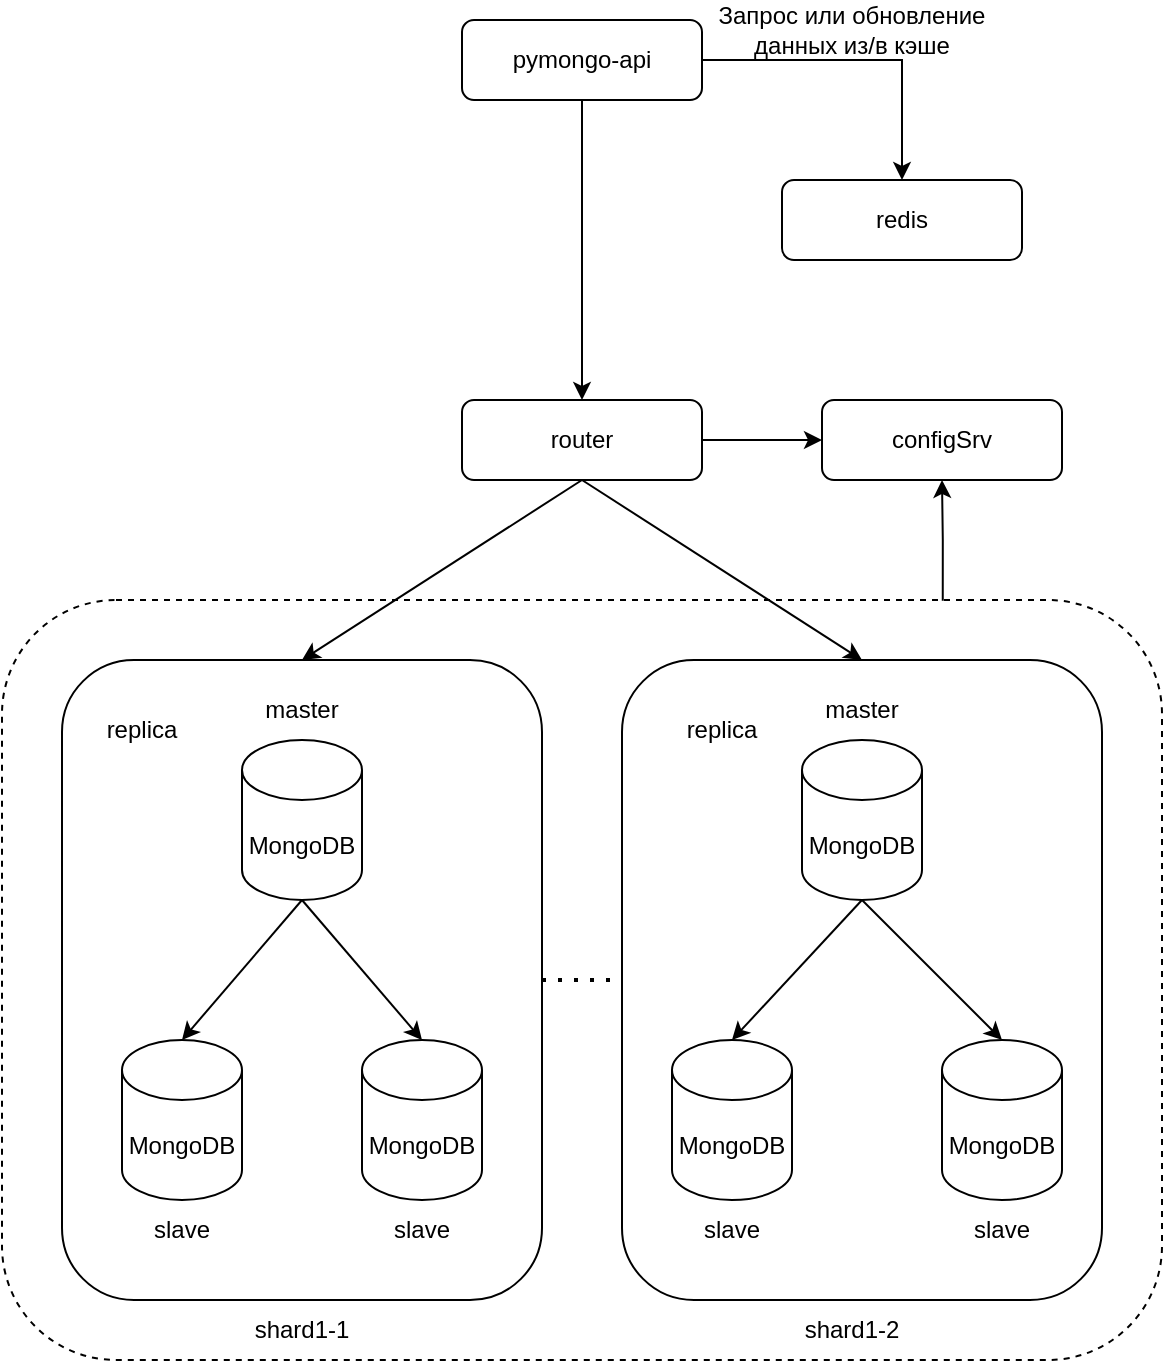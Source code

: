 <mxfile version="24.7.17" pages="4">
  <diagram id="PDf9k8w7k3fXTnSEPTR6" name="cache">
    <mxGraphModel dx="1010" dy="732" grid="1" gridSize="10" guides="1" tooltips="1" connect="1" arrows="1" fold="1" page="1" pageScale="1" pageWidth="827" pageHeight="1169" math="0" shadow="0">
      <root>
        <mxCell id="0" />
        <mxCell id="1" parent="0" />
        <mxCell id="kqhExnSUyRJDQS8LttIm-1" value="" style="rounded=1;whiteSpace=wrap;html=1;dashed=1;" parent="1" vertex="1">
          <mxGeometry x="124" y="545" width="580" height="380" as="geometry" />
        </mxCell>
        <mxCell id="kqhExnSUyRJDQS8LttIm-2" value="" style="rounded=1;whiteSpace=wrap;html=1;" parent="1" vertex="1">
          <mxGeometry x="154" y="575" width="240" height="320" as="geometry" />
        </mxCell>
        <mxCell id="kqhExnSUyRJDQS8LttIm-3" value="MongoDB" style="shape=cylinder3;whiteSpace=wrap;html=1;boundedLbl=1;backgroundOutline=1;size=15;" parent="1" vertex="1">
          <mxGeometry x="244" y="615" width="60" height="80" as="geometry" />
        </mxCell>
        <mxCell id="kqhExnSUyRJDQS8LttIm-4" value="pymongo-api" style="rounded=1;whiteSpace=wrap;html=1;" parent="1" vertex="1">
          <mxGeometry x="354" y="255" width="120" height="40" as="geometry" />
        </mxCell>
        <mxCell id="kqhExnSUyRJDQS8LttIm-5" value="configSrv" style="rounded=1;whiteSpace=wrap;html=1;" parent="1" vertex="1">
          <mxGeometry x="534" y="445" width="120" height="40" as="geometry" />
        </mxCell>
        <mxCell id="kqhExnSUyRJDQS8LttIm-6" value="router" style="rounded=1;whiteSpace=wrap;html=1;" parent="1" vertex="1">
          <mxGeometry x="354" y="445" width="120" height="40" as="geometry" />
        </mxCell>
        <mxCell id="kqhExnSUyRJDQS8LttIm-7" value="" style="endArrow=classic;html=1;rounded=0;exitX=0.5;exitY=1;exitDx=0;exitDy=0;entryX=0.5;entryY=0;entryDx=0;entryDy=0;" parent="1" source="kqhExnSUyRJDQS8LttIm-4" target="kqhExnSUyRJDQS8LttIm-6" edge="1">
          <mxGeometry width="50" height="50" relative="1" as="geometry">
            <mxPoint x="494" y="310" as="sourcePoint" />
            <mxPoint x="364" y="400" as="targetPoint" />
          </mxGeometry>
        </mxCell>
        <mxCell id="kqhExnSUyRJDQS8LttIm-8" value="" style="endArrow=classic;html=1;rounded=0;exitX=0.5;exitY=1;exitDx=0;exitDy=0;entryX=0.5;entryY=0;entryDx=0;entryDy=0;" parent="1" source="kqhExnSUyRJDQS8LttIm-6" target="kqhExnSUyRJDQS8LttIm-2" edge="1">
          <mxGeometry width="50" height="50" relative="1" as="geometry">
            <mxPoint x="334" y="415" as="sourcePoint" />
            <mxPoint x="404" y="475" as="targetPoint" />
          </mxGeometry>
        </mxCell>
        <mxCell id="kqhExnSUyRJDQS8LttIm-9" value="" style="endArrow=classic;html=1;rounded=0;exitX=0.5;exitY=1;exitDx=0;exitDy=0;entryX=0.5;entryY=0;entryDx=0;entryDy=0;" parent="1" source="kqhExnSUyRJDQS8LttIm-6" target="kqhExnSUyRJDQS8LttIm-22" edge="1">
          <mxGeometry width="50" height="50" relative="1" as="geometry">
            <mxPoint x="533.5" y="435" as="sourcePoint" />
            <mxPoint x="484" y="475" as="targetPoint" />
          </mxGeometry>
        </mxCell>
        <mxCell id="kqhExnSUyRJDQS8LttIm-10" value="" style="endArrow=classic;html=1;rounded=0;exitX=1;exitY=0.5;exitDx=0;exitDy=0;entryX=0;entryY=0.5;entryDx=0;entryDy=0;" parent="1" source="kqhExnSUyRJDQS8LttIm-6" target="kqhExnSUyRJDQS8LttIm-5" edge="1">
          <mxGeometry width="50" height="50" relative="1" as="geometry">
            <mxPoint x="624" y="455" as="sourcePoint" />
            <mxPoint x="674" y="405" as="targetPoint" />
          </mxGeometry>
        </mxCell>
        <mxCell id="kqhExnSUyRJDQS8LttIm-11" value="" style="endArrow=classic;html=1;rounded=0;entryX=0.5;entryY=1;entryDx=0;entryDy=0;edgeStyle=orthogonalEdgeStyle;exitX=0.811;exitY=0.001;exitDx=0;exitDy=0;exitPerimeter=0;" parent="1" source="kqhExnSUyRJDQS8LttIm-1" target="kqhExnSUyRJDQS8LttIm-5" edge="1">
          <mxGeometry width="50" height="50" relative="1" as="geometry">
            <mxPoint x="594" y="515" as="sourcePoint" />
            <mxPoint x="764" y="485" as="targetPoint" />
          </mxGeometry>
        </mxCell>
        <mxCell id="kqhExnSUyRJDQS8LttIm-12" value="" style="endArrow=none;dashed=1;html=1;dashPattern=1 3;strokeWidth=2;rounded=0;entryX=0;entryY=0.5;entryDx=0;entryDy=0;exitX=1;exitY=0.5;exitDx=0;exitDy=0;" parent="1" source="kqhExnSUyRJDQS8LttIm-2" target="kqhExnSUyRJDQS8LttIm-22" edge="1">
          <mxGeometry width="50" height="50" relative="1" as="geometry">
            <mxPoint x="394" y="735" as="sourcePoint" />
            <mxPoint x="424" y="735" as="targetPoint" />
          </mxGeometry>
        </mxCell>
        <mxCell id="kqhExnSUyRJDQS8LttIm-13" value="shard1-1" style="text;html=1;align=center;verticalAlign=middle;whiteSpace=wrap;rounded=0;" parent="1" vertex="1">
          <mxGeometry x="244" y="895" width="60" height="30" as="geometry" />
        </mxCell>
        <mxCell id="kqhExnSUyRJDQS8LttIm-14" value="shard1-2" style="text;html=1;align=center;verticalAlign=middle;whiteSpace=wrap;rounded=0;" parent="1" vertex="1">
          <mxGeometry x="519" y="895" width="60" height="30" as="geometry" />
        </mxCell>
        <mxCell id="kqhExnSUyRJDQS8LttIm-15" value="MongoDB" style="shape=cylinder3;whiteSpace=wrap;html=1;boundedLbl=1;backgroundOutline=1;size=15;" parent="1" vertex="1">
          <mxGeometry x="184" y="765" width="60" height="80" as="geometry" />
        </mxCell>
        <mxCell id="kqhExnSUyRJDQS8LttIm-16" value="MongoDB" style="shape=cylinder3;whiteSpace=wrap;html=1;boundedLbl=1;backgroundOutline=1;size=15;" parent="1" vertex="1">
          <mxGeometry x="304" y="765" width="60" height="80" as="geometry" />
        </mxCell>
        <mxCell id="kqhExnSUyRJDQS8LttIm-17" value="master" style="text;html=1;align=center;verticalAlign=middle;whiteSpace=wrap;rounded=0;" parent="1" vertex="1">
          <mxGeometry x="244" y="585" width="60" height="30" as="geometry" />
        </mxCell>
        <mxCell id="kqhExnSUyRJDQS8LttIm-18" value="slave" style="text;html=1;align=center;verticalAlign=middle;whiteSpace=wrap;rounded=0;" parent="1" vertex="1">
          <mxGeometry x="184" y="845" width="60" height="30" as="geometry" />
        </mxCell>
        <mxCell id="kqhExnSUyRJDQS8LttIm-19" value="slave" style="text;html=1;align=center;verticalAlign=middle;whiteSpace=wrap;rounded=0;" parent="1" vertex="1">
          <mxGeometry x="304" y="845" width="60" height="30" as="geometry" />
        </mxCell>
        <mxCell id="kqhExnSUyRJDQS8LttIm-20" value="" style="endArrow=classic;html=1;rounded=0;exitX=0.5;exitY=1;exitDx=0;exitDy=0;exitPerimeter=0;entryX=0.5;entryY=0;entryDx=0;entryDy=0;entryPerimeter=0;" parent="1" source="kqhExnSUyRJDQS8LttIm-3" target="kqhExnSUyRJDQS8LttIm-15" edge="1">
          <mxGeometry width="50" height="50" relative="1" as="geometry">
            <mxPoint x="264" y="775" as="sourcePoint" />
            <mxPoint x="314" y="725" as="targetPoint" />
          </mxGeometry>
        </mxCell>
        <mxCell id="kqhExnSUyRJDQS8LttIm-21" value="" style="endArrow=classic;html=1;rounded=0;exitX=0.5;exitY=1;exitDx=0;exitDy=0;exitPerimeter=0;entryX=0.5;entryY=0;entryDx=0;entryDy=0;entryPerimeter=0;" parent="1" source="kqhExnSUyRJDQS8LttIm-3" target="kqhExnSUyRJDQS8LttIm-16" edge="1">
          <mxGeometry width="50" height="50" relative="1" as="geometry">
            <mxPoint x="314" y="715" as="sourcePoint" />
            <mxPoint x="254" y="795" as="targetPoint" />
          </mxGeometry>
        </mxCell>
        <mxCell id="kqhExnSUyRJDQS8LttIm-22" value="" style="rounded=1;whiteSpace=wrap;html=1;" parent="1" vertex="1">
          <mxGeometry x="434" y="575" width="240" height="320" as="geometry" />
        </mxCell>
        <mxCell id="kqhExnSUyRJDQS8LttIm-23" value="MongoDB" style="shape=cylinder3;whiteSpace=wrap;html=1;boundedLbl=1;backgroundOutline=1;size=15;" parent="1" vertex="1">
          <mxGeometry x="524" y="615" width="60" height="80" as="geometry" />
        </mxCell>
        <mxCell id="kqhExnSUyRJDQS8LttIm-24" value="MongoDB" style="shape=cylinder3;whiteSpace=wrap;html=1;boundedLbl=1;backgroundOutline=1;size=15;" parent="1" vertex="1">
          <mxGeometry x="459" y="765" width="60" height="80" as="geometry" />
        </mxCell>
        <mxCell id="kqhExnSUyRJDQS8LttIm-25" value="MongoDB" style="shape=cylinder3;whiteSpace=wrap;html=1;boundedLbl=1;backgroundOutline=1;size=15;" parent="1" vertex="1">
          <mxGeometry x="594" y="765" width="60" height="80" as="geometry" />
        </mxCell>
        <mxCell id="kqhExnSUyRJDQS8LttIm-26" value="master" style="text;html=1;align=center;verticalAlign=middle;whiteSpace=wrap;rounded=0;" parent="1" vertex="1">
          <mxGeometry x="524" y="585" width="60" height="30" as="geometry" />
        </mxCell>
        <mxCell id="kqhExnSUyRJDQS8LttIm-27" value="slave" style="text;html=1;align=center;verticalAlign=middle;whiteSpace=wrap;rounded=0;" parent="1" vertex="1">
          <mxGeometry x="459" y="845" width="60" height="30" as="geometry" />
        </mxCell>
        <mxCell id="kqhExnSUyRJDQS8LttIm-28" value="slave" style="text;html=1;align=center;verticalAlign=middle;whiteSpace=wrap;rounded=0;" parent="1" vertex="1">
          <mxGeometry x="594" y="845" width="60" height="30" as="geometry" />
        </mxCell>
        <mxCell id="kqhExnSUyRJDQS8LttIm-29" value="" style="endArrow=classic;html=1;rounded=0;exitX=0.5;exitY=1;exitDx=0;exitDy=0;exitPerimeter=0;entryX=0.5;entryY=0;entryDx=0;entryDy=0;entryPerimeter=0;" parent="1" source="kqhExnSUyRJDQS8LttIm-23" target="kqhExnSUyRJDQS8LttIm-24" edge="1">
          <mxGeometry width="50" height="50" relative="1" as="geometry">
            <mxPoint x="549" y="765" as="sourcePoint" />
            <mxPoint x="599" y="715" as="targetPoint" />
          </mxGeometry>
        </mxCell>
        <mxCell id="kqhExnSUyRJDQS8LttIm-30" value="" style="endArrow=classic;html=1;rounded=0;exitX=0.5;exitY=1;exitDx=0;exitDy=0;exitPerimeter=0;entryX=0.5;entryY=0;entryDx=0;entryDy=0;entryPerimeter=0;" parent="1" source="kqhExnSUyRJDQS8LttIm-23" target="kqhExnSUyRJDQS8LttIm-25" edge="1">
          <mxGeometry width="50" height="50" relative="1" as="geometry">
            <mxPoint x="599" y="705" as="sourcePoint" />
            <mxPoint x="539" y="785" as="targetPoint" />
          </mxGeometry>
        </mxCell>
        <mxCell id="kqhExnSUyRJDQS8LttIm-31" value="replica" style="text;html=1;align=center;verticalAlign=middle;whiteSpace=wrap;rounded=0;" parent="1" vertex="1">
          <mxGeometry x="164" y="595" width="60" height="30" as="geometry" />
        </mxCell>
        <mxCell id="kqhExnSUyRJDQS8LttIm-32" value="replica" style="text;html=1;align=center;verticalAlign=middle;whiteSpace=wrap;rounded=0;" parent="1" vertex="1">
          <mxGeometry x="454" y="595" width="60" height="30" as="geometry" />
        </mxCell>
        <mxCell id="kqhExnSUyRJDQS8LttIm-33" value="redis" style="rounded=1;whiteSpace=wrap;html=1;" parent="1" vertex="1">
          <mxGeometry x="514" y="335" width="120" height="40" as="geometry" />
        </mxCell>
        <mxCell id="kqhExnSUyRJDQS8LttIm-36" value="" style="endArrow=classic;html=1;rounded=0;entryX=0.5;entryY=0;entryDx=0;entryDy=0;edgeStyle=orthogonalEdgeStyle;exitX=1;exitY=0.5;exitDx=0;exitDy=0;" parent="1" source="kqhExnSUyRJDQS8LttIm-4" target="kqhExnSUyRJDQS8LttIm-33" edge="1">
          <mxGeometry width="50" height="50" relative="1" as="geometry">
            <mxPoint x="704" y="425" as="sourcePoint" />
            <mxPoint x="704" y="365" as="targetPoint" />
          </mxGeometry>
        </mxCell>
        <mxCell id="kqhExnSUyRJDQS8LttIm-37" value="Запрос или обновление данных из/в кэше" style="text;html=1;align=center;verticalAlign=middle;whiteSpace=wrap;rounded=0;" parent="1" vertex="1">
          <mxGeometry x="474" y="245" width="150" height="30" as="geometry" />
        </mxCell>
      </root>
    </mxGraphModel>
  </diagram>
  <diagram id="7528Rn3QirwtUqB7XDrQ" name="replica">
    <mxGraphModel dx="2813" dy="1207" grid="1" gridSize="10" guides="1" tooltips="1" connect="1" arrows="1" fold="1" page="1" pageScale="1" pageWidth="827" pageHeight="1169" math="0" shadow="0">
      <root>
        <mxCell id="0" />
        <mxCell id="1" parent="0" />
        <mxCell id="5W4gGsyxZHEPRXtkc3L3-33" value="" style="rounded=1;whiteSpace=wrap;html=1;dashed=1;" vertex="1" parent="1">
          <mxGeometry x="124" y="550" width="580" height="370" as="geometry" />
        </mxCell>
        <mxCell id="iUdPSWJybZnCD5FLrFZx-14" value="" style="rounded=1;whiteSpace=wrap;html=1;" vertex="1" parent="1">
          <mxGeometry x="154" y="570" width="240" height="320" as="geometry" />
        </mxCell>
        <mxCell id="5W4gGsyxZHEPRXtkc3L3-1" value="MongoDB" style="shape=cylinder3;whiteSpace=wrap;html=1;boundedLbl=1;backgroundOutline=1;size=15;" vertex="1" parent="1">
          <mxGeometry x="244" y="610" width="60" height="80" as="geometry" />
        </mxCell>
        <mxCell id="5W4gGsyxZHEPRXtkc3L3-2" value="pymongo-api" style="rounded=1;whiteSpace=wrap;html=1;" vertex="1" parent="1">
          <mxGeometry x="354" y="250" width="120" height="40" as="geometry" />
        </mxCell>
        <mxCell id="5W4gGsyxZHEPRXtkc3L3-3" value="configSrv" style="rounded=1;whiteSpace=wrap;html=1;" vertex="1" parent="1">
          <mxGeometry x="534" y="370" width="120" height="40" as="geometry" />
        </mxCell>
        <mxCell id="5W4gGsyxZHEPRXtkc3L3-4" value="router" style="rounded=1;whiteSpace=wrap;html=1;" vertex="1" parent="1">
          <mxGeometry x="354" y="370" width="120" height="40" as="geometry" />
        </mxCell>
        <mxCell id="5W4gGsyxZHEPRXtkc3L3-5" value="" style="endArrow=classic;html=1;rounded=0;exitX=0.5;exitY=1;exitDx=0;exitDy=0;entryX=0.5;entryY=0;entryDx=0;entryDy=0;" edge="1" parent="1" source="5W4gGsyxZHEPRXtkc3L3-2" target="5W4gGsyxZHEPRXtkc3L3-4">
          <mxGeometry width="50" height="50" relative="1" as="geometry">
            <mxPoint x="494" y="305" as="sourcePoint" />
            <mxPoint x="364" y="395" as="targetPoint" />
          </mxGeometry>
        </mxCell>
        <mxCell id="5W4gGsyxZHEPRXtkc3L3-6" value="" style="endArrow=classic;html=1;rounded=0;exitX=0.5;exitY=1;exitDx=0;exitDy=0;entryX=0.5;entryY=0;entryDx=0;entryDy=0;" edge="1" parent="1" source="5W4gGsyxZHEPRXtkc3L3-4" target="iUdPSWJybZnCD5FLrFZx-14">
          <mxGeometry width="50" height="50" relative="1" as="geometry">
            <mxPoint x="334" y="410" as="sourcePoint" />
            <mxPoint x="404" y="470" as="targetPoint" />
          </mxGeometry>
        </mxCell>
        <mxCell id="5W4gGsyxZHEPRXtkc3L3-7" value="" style="endArrow=classic;html=1;rounded=0;exitX=0.5;exitY=1;exitDx=0;exitDy=0;entryX=0.5;entryY=0;entryDx=0;entryDy=0;" edge="1" parent="1" source="5W4gGsyxZHEPRXtkc3L3-4" target="5W4gGsyxZHEPRXtkc3L3-22">
          <mxGeometry width="50" height="50" relative="1" as="geometry">
            <mxPoint x="533.5" y="430" as="sourcePoint" />
            <mxPoint x="484" y="470" as="targetPoint" />
          </mxGeometry>
        </mxCell>
        <mxCell id="5W4gGsyxZHEPRXtkc3L3-8" value="" style="endArrow=classic;html=1;rounded=0;exitX=1;exitY=0.5;exitDx=0;exitDy=0;entryX=0;entryY=0.5;entryDx=0;entryDy=0;" edge="1" parent="1" source="5W4gGsyxZHEPRXtkc3L3-4" target="5W4gGsyxZHEPRXtkc3L3-3">
          <mxGeometry width="50" height="50" relative="1" as="geometry">
            <mxPoint x="624" y="450" as="sourcePoint" />
            <mxPoint x="674" y="400" as="targetPoint" />
          </mxGeometry>
        </mxCell>
        <mxCell id="5W4gGsyxZHEPRXtkc3L3-9" value="" style="endArrow=classic;html=1;rounded=0;entryX=0.5;entryY=1;entryDx=0;entryDy=0;edgeStyle=orthogonalEdgeStyle;exitX=0.811;exitY=0.001;exitDx=0;exitDy=0;exitPerimeter=0;" edge="1" parent="1" source="5W4gGsyxZHEPRXtkc3L3-33" target="5W4gGsyxZHEPRXtkc3L3-3">
          <mxGeometry width="50" height="50" relative="1" as="geometry">
            <mxPoint x="594" y="510" as="sourcePoint" />
            <mxPoint x="764" y="480" as="targetPoint" />
          </mxGeometry>
        </mxCell>
        <mxCell id="5W4gGsyxZHEPRXtkc3L3-10" value="" style="endArrow=none;dashed=1;html=1;dashPattern=1 3;strokeWidth=2;rounded=0;entryX=0;entryY=0.5;entryDx=0;entryDy=0;exitX=1;exitY=0.5;exitDx=0;exitDy=0;" edge="1" parent="1" source="iUdPSWJybZnCD5FLrFZx-14" target="5W4gGsyxZHEPRXtkc3L3-22">
          <mxGeometry width="50" height="50" relative="1" as="geometry">
            <mxPoint x="394" y="730" as="sourcePoint" />
            <mxPoint x="424" y="730" as="targetPoint" />
          </mxGeometry>
        </mxCell>
        <mxCell id="5W4gGsyxZHEPRXtkc3L3-12" value="shard1-1" style="text;html=1;align=center;verticalAlign=middle;whiteSpace=wrap;rounded=0;" vertex="1" parent="1">
          <mxGeometry x="244" y="890" width="60" height="30" as="geometry" />
        </mxCell>
        <mxCell id="5W4gGsyxZHEPRXtkc3L3-13" value="shard1-2" style="text;html=1;align=center;verticalAlign=middle;whiteSpace=wrap;rounded=0;" vertex="1" parent="1">
          <mxGeometry x="519" y="890" width="60" height="30" as="geometry" />
        </mxCell>
        <mxCell id="5W4gGsyxZHEPRXtkc3L3-15" value="MongoDB" style="shape=cylinder3;whiteSpace=wrap;html=1;boundedLbl=1;backgroundOutline=1;size=15;" vertex="1" parent="1">
          <mxGeometry x="184" y="760" width="60" height="80" as="geometry" />
        </mxCell>
        <mxCell id="5W4gGsyxZHEPRXtkc3L3-16" value="MongoDB" style="shape=cylinder3;whiteSpace=wrap;html=1;boundedLbl=1;backgroundOutline=1;size=15;" vertex="1" parent="1">
          <mxGeometry x="304" y="760" width="60" height="80" as="geometry" />
        </mxCell>
        <mxCell id="5W4gGsyxZHEPRXtkc3L3-17" value="master" style="text;html=1;align=center;verticalAlign=middle;whiteSpace=wrap;rounded=0;" vertex="1" parent="1">
          <mxGeometry x="244" y="580" width="60" height="30" as="geometry" />
        </mxCell>
        <mxCell id="5W4gGsyxZHEPRXtkc3L3-18" value="slave" style="text;html=1;align=center;verticalAlign=middle;whiteSpace=wrap;rounded=0;" vertex="1" parent="1">
          <mxGeometry x="184" y="840" width="60" height="30" as="geometry" />
        </mxCell>
        <mxCell id="5W4gGsyxZHEPRXtkc3L3-19" value="slave" style="text;html=1;align=center;verticalAlign=middle;whiteSpace=wrap;rounded=0;" vertex="1" parent="1">
          <mxGeometry x="304" y="840" width="60" height="30" as="geometry" />
        </mxCell>
        <mxCell id="5W4gGsyxZHEPRXtkc3L3-20" value="" style="endArrow=classic;html=1;rounded=0;exitX=0.5;exitY=1;exitDx=0;exitDy=0;exitPerimeter=0;entryX=0.5;entryY=0;entryDx=0;entryDy=0;entryPerimeter=0;" edge="1" parent="1" source="5W4gGsyxZHEPRXtkc3L3-1" target="5W4gGsyxZHEPRXtkc3L3-15">
          <mxGeometry width="50" height="50" relative="1" as="geometry">
            <mxPoint x="264" y="770" as="sourcePoint" />
            <mxPoint x="314" y="720" as="targetPoint" />
          </mxGeometry>
        </mxCell>
        <mxCell id="5W4gGsyxZHEPRXtkc3L3-21" value="" style="endArrow=classic;html=1;rounded=0;exitX=0.5;exitY=1;exitDx=0;exitDy=0;exitPerimeter=0;entryX=0.5;entryY=0;entryDx=0;entryDy=0;entryPerimeter=0;" edge="1" parent="1" source="5W4gGsyxZHEPRXtkc3L3-1" target="5W4gGsyxZHEPRXtkc3L3-16">
          <mxGeometry width="50" height="50" relative="1" as="geometry">
            <mxPoint x="314" y="710" as="sourcePoint" />
            <mxPoint x="254" y="790" as="targetPoint" />
          </mxGeometry>
        </mxCell>
        <mxCell id="5W4gGsyxZHEPRXtkc3L3-22" value="" style="rounded=1;whiteSpace=wrap;html=1;" vertex="1" parent="1">
          <mxGeometry x="434" y="570" width="240" height="320" as="geometry" />
        </mxCell>
        <mxCell id="5W4gGsyxZHEPRXtkc3L3-23" value="MongoDB" style="shape=cylinder3;whiteSpace=wrap;html=1;boundedLbl=1;backgroundOutline=1;size=15;" vertex="1" parent="1">
          <mxGeometry x="524" y="610" width="60" height="80" as="geometry" />
        </mxCell>
        <mxCell id="5W4gGsyxZHEPRXtkc3L3-24" value="MongoDB" style="shape=cylinder3;whiteSpace=wrap;html=1;boundedLbl=1;backgroundOutline=1;size=15;" vertex="1" parent="1">
          <mxGeometry x="459" y="760" width="60" height="80" as="geometry" />
        </mxCell>
        <mxCell id="5W4gGsyxZHEPRXtkc3L3-25" value="MongoDB" style="shape=cylinder3;whiteSpace=wrap;html=1;boundedLbl=1;backgroundOutline=1;size=15;" vertex="1" parent="1">
          <mxGeometry x="594" y="760" width="60" height="80" as="geometry" />
        </mxCell>
        <mxCell id="5W4gGsyxZHEPRXtkc3L3-26" value="master" style="text;html=1;align=center;verticalAlign=middle;whiteSpace=wrap;rounded=0;" vertex="1" parent="1">
          <mxGeometry x="524" y="580" width="60" height="30" as="geometry" />
        </mxCell>
        <mxCell id="5W4gGsyxZHEPRXtkc3L3-27" value="slave" style="text;html=1;align=center;verticalAlign=middle;whiteSpace=wrap;rounded=0;" vertex="1" parent="1">
          <mxGeometry x="459" y="840" width="60" height="30" as="geometry" />
        </mxCell>
        <mxCell id="5W4gGsyxZHEPRXtkc3L3-28" value="slave" style="text;html=1;align=center;verticalAlign=middle;whiteSpace=wrap;rounded=0;" vertex="1" parent="1">
          <mxGeometry x="594" y="840" width="60" height="30" as="geometry" />
        </mxCell>
        <mxCell id="5W4gGsyxZHEPRXtkc3L3-29" value="" style="endArrow=classic;html=1;rounded=0;exitX=0.5;exitY=1;exitDx=0;exitDy=0;exitPerimeter=0;entryX=0.5;entryY=0;entryDx=0;entryDy=0;entryPerimeter=0;" edge="1" source="5W4gGsyxZHEPRXtkc3L3-23" target="5W4gGsyxZHEPRXtkc3L3-24" parent="1">
          <mxGeometry width="50" height="50" relative="1" as="geometry">
            <mxPoint x="549" y="760" as="sourcePoint" />
            <mxPoint x="599" y="710" as="targetPoint" />
          </mxGeometry>
        </mxCell>
        <mxCell id="5W4gGsyxZHEPRXtkc3L3-30" value="" style="endArrow=classic;html=1;rounded=0;exitX=0.5;exitY=1;exitDx=0;exitDy=0;exitPerimeter=0;entryX=0.5;entryY=0;entryDx=0;entryDy=0;entryPerimeter=0;" edge="1" source="5W4gGsyxZHEPRXtkc3L3-23" target="5W4gGsyxZHEPRXtkc3L3-25" parent="1">
          <mxGeometry width="50" height="50" relative="1" as="geometry">
            <mxPoint x="599" y="700" as="sourcePoint" />
            <mxPoint x="539" y="780" as="targetPoint" />
          </mxGeometry>
        </mxCell>
        <mxCell id="5W4gGsyxZHEPRXtkc3L3-31" value="replica" style="text;html=1;align=center;verticalAlign=middle;whiteSpace=wrap;rounded=0;" vertex="1" parent="1">
          <mxGeometry x="164" y="590" width="60" height="30" as="geometry" />
        </mxCell>
        <mxCell id="5W4gGsyxZHEPRXtkc3L3-32" value="replica" style="text;html=1;align=center;verticalAlign=middle;whiteSpace=wrap;rounded=0;" vertex="1" parent="1">
          <mxGeometry x="454" y="590" width="60" height="30" as="geometry" />
        </mxCell>
      </root>
    </mxGraphModel>
  </diagram>
  <diagram id="8TLjCrIVXtpwkMR7t7WC" name="shard">
    <mxGraphModel dx="3475" dy="1491" grid="1" gridSize="10" guides="1" tooltips="1" connect="1" arrows="1" fold="1" page="1" pageScale="1" pageWidth="827" pageHeight="1169" math="0" shadow="0">
      <root>
        <mxCell id="0" />
        <mxCell id="1" parent="0" />
        <mxCell id="EYD9oFIZJS72PcYSA23d-1" value="MongoDB" style="shape=cylinder3;whiteSpace=wrap;html=1;boundedLbl=1;backgroundOutline=1;size=15;" vertex="1" parent="1">
          <mxGeometry x="254" y="650" width="60" height="80" as="geometry" />
        </mxCell>
        <mxCell id="EYD9oFIZJS72PcYSA23d-2" value="pymongo-api" style="rounded=1;whiteSpace=wrap;html=1;" vertex="1" parent="1">
          <mxGeometry x="274" y="410" width="120" height="40" as="geometry" />
        </mxCell>
        <mxCell id="maN79ZLpG8vim16vfExq-2" value="configSrv" style="rounded=1;whiteSpace=wrap;html=1;" vertex="1" parent="1">
          <mxGeometry x="454" y="530" width="120" height="40" as="geometry" />
        </mxCell>
        <mxCell id="maN79ZLpG8vim16vfExq-6" value="router" style="rounded=1;whiteSpace=wrap;html=1;" vertex="1" parent="1">
          <mxGeometry x="274" y="530" width="120" height="40" as="geometry" />
        </mxCell>
        <mxCell id="maN79ZLpG8vim16vfExq-7" value="" style="endArrow=classic;html=1;rounded=0;exitX=0.5;exitY=1;exitDx=0;exitDy=0;entryX=0.5;entryY=0;entryDx=0;entryDy=0;" edge="1" parent="1" source="EYD9oFIZJS72PcYSA23d-2" target="maN79ZLpG8vim16vfExq-6">
          <mxGeometry width="50" height="50" relative="1" as="geometry">
            <mxPoint x="414" y="465" as="sourcePoint" />
            <mxPoint x="284" y="555" as="targetPoint" />
          </mxGeometry>
        </mxCell>
        <mxCell id="maN79ZLpG8vim16vfExq-11" value="" style="endArrow=classic;html=1;rounded=0;exitX=0.5;exitY=1;exitDx=0;exitDy=0;entryX=0.5;entryY=0;entryDx=0;entryDy=0;entryPerimeter=0;" edge="1" parent="1" source="maN79ZLpG8vim16vfExq-6" target="EYD9oFIZJS72PcYSA23d-1">
          <mxGeometry width="50" height="50" relative="1" as="geometry">
            <mxPoint x="254" y="570" as="sourcePoint" />
            <mxPoint x="254" y="650" as="targetPoint" />
          </mxGeometry>
        </mxCell>
        <mxCell id="maN79ZLpG8vim16vfExq-12" value="" style="endArrow=classic;html=1;rounded=0;exitX=0.5;exitY=1;exitDx=0;exitDy=0;entryX=0.5;entryY=0;entryDx=0;entryDy=0;entryPerimeter=0;" edge="1" parent="1" source="maN79ZLpG8vim16vfExq-6" target="GElyWNz-qBebTCCTz20m-1">
          <mxGeometry width="50" height="50" relative="1" as="geometry">
            <mxPoint x="453.5" y="590" as="sourcePoint" />
            <mxPoint x="414" y="650" as="targetPoint" />
          </mxGeometry>
        </mxCell>
        <mxCell id="maN79ZLpG8vim16vfExq-13" value="" style="endArrow=classic;html=1;rounded=0;exitX=1;exitY=0.5;exitDx=0;exitDy=0;entryX=0;entryY=0.5;entryDx=0;entryDy=0;" edge="1" parent="1" source="maN79ZLpG8vim16vfExq-6" target="maN79ZLpG8vim16vfExq-2">
          <mxGeometry width="50" height="50" relative="1" as="geometry">
            <mxPoint x="544" y="610" as="sourcePoint" />
            <mxPoint x="594" y="560" as="targetPoint" />
          </mxGeometry>
        </mxCell>
        <mxCell id="maN79ZLpG8vim16vfExq-14" value="" style="endArrow=classic;html=1;rounded=0;exitX=1;exitY=0.5;exitDx=0;exitDy=0;entryX=0.5;entryY=1;entryDx=0;entryDy=0;edgeStyle=orthogonalEdgeStyle;" edge="1" parent="1" source="GElyWNz-qBebTCCTz20m-3" target="maN79ZLpG8vim16vfExq-2">
          <mxGeometry width="50" height="50" relative="1" as="geometry">
            <mxPoint x="474" y="670" as="sourcePoint" />
            <mxPoint x="684" y="640" as="targetPoint" />
          </mxGeometry>
        </mxCell>
        <mxCell id="maN79ZLpG8vim16vfExq-15" value="" style="endArrow=none;dashed=1;html=1;dashPattern=1 3;strokeWidth=2;rounded=0;exitX=1;exitY=0.5;exitDx=0;exitDy=0;entryX=0;entryY=0.5;entryDx=0;entryDy=0;" edge="1" parent="1" source="GElyWNz-qBebTCCTz20m-2" target="GElyWNz-qBebTCCTz20m-3">
          <mxGeometry width="50" height="50" relative="1" as="geometry">
            <mxPoint x="334" y="810" as="sourcePoint" />
            <mxPoint x="384" y="810" as="targetPoint" />
          </mxGeometry>
        </mxCell>
        <mxCell id="GElyWNz-qBebTCCTz20m-1" value="MongoDB" style="shape=cylinder3;whiteSpace=wrap;html=1;boundedLbl=1;backgroundOutline=1;size=15;" vertex="1" parent="1">
          <mxGeometry x="354" y="650" width="60" height="80" as="geometry" />
        </mxCell>
        <mxCell id="GElyWNz-qBebTCCTz20m-2" value="shard1-1" style="text;html=1;align=center;verticalAlign=middle;whiteSpace=wrap;rounded=0;" vertex="1" parent="1">
          <mxGeometry x="254" y="730" width="60" height="30" as="geometry" />
        </mxCell>
        <mxCell id="GElyWNz-qBebTCCTz20m-3" value="shard1-2" style="text;html=1;align=center;verticalAlign=middle;whiteSpace=wrap;rounded=0;" vertex="1" parent="1">
          <mxGeometry x="354" y="730" width="60" height="30" as="geometry" />
        </mxCell>
      </root>
    </mxGraphModel>
  </diagram>
  <diagram name="initial" id="-H_mtQnk-PTXWXPvYvuk">
    <mxGraphModel dx="3194" dy="1267" grid="1" gridSize="10" guides="1" tooltips="1" connect="1" arrows="1" fold="1" page="1" pageScale="1" pageWidth="1169" pageHeight="827" math="0" shadow="0">
      <root>
        <mxCell id="0" />
        <mxCell id="1" parent="0" />
        <mxCell id="zA23MoTUsTF4_91t8viU-2" value="MongoDB" style="shape=cylinder3;whiteSpace=wrap;html=1;boundedLbl=1;backgroundOutline=1;size=15;" parent="1" vertex="1">
          <mxGeometry x="560" y="280" width="60" height="80" as="geometry" />
        </mxCell>
        <mxCell id="zA23MoTUsTF4_91t8viU-3" value="pymongo-api" style="rounded=1;whiteSpace=wrap;html=1;" parent="1" vertex="1">
          <mxGeometry x="360" y="290" width="120" height="60" as="geometry" />
        </mxCell>
        <mxCell id="zA23MoTUsTF4_91t8viU-4" style="edgeStyle=orthogonalEdgeStyle;rounded=0;orthogonalLoop=1;jettySize=auto;html=1;exitX=1;exitY=0.5;exitDx=0;exitDy=0;entryX=0;entryY=0.5;entryDx=0;entryDy=0;entryPerimeter=0;" parent="1" source="zA23MoTUsTF4_91t8viU-3" target="zA23MoTUsTF4_91t8viU-2" edge="1">
          <mxGeometry relative="1" as="geometry" />
        </mxCell>
      </root>
    </mxGraphModel>
  </diagram>
</mxfile>
